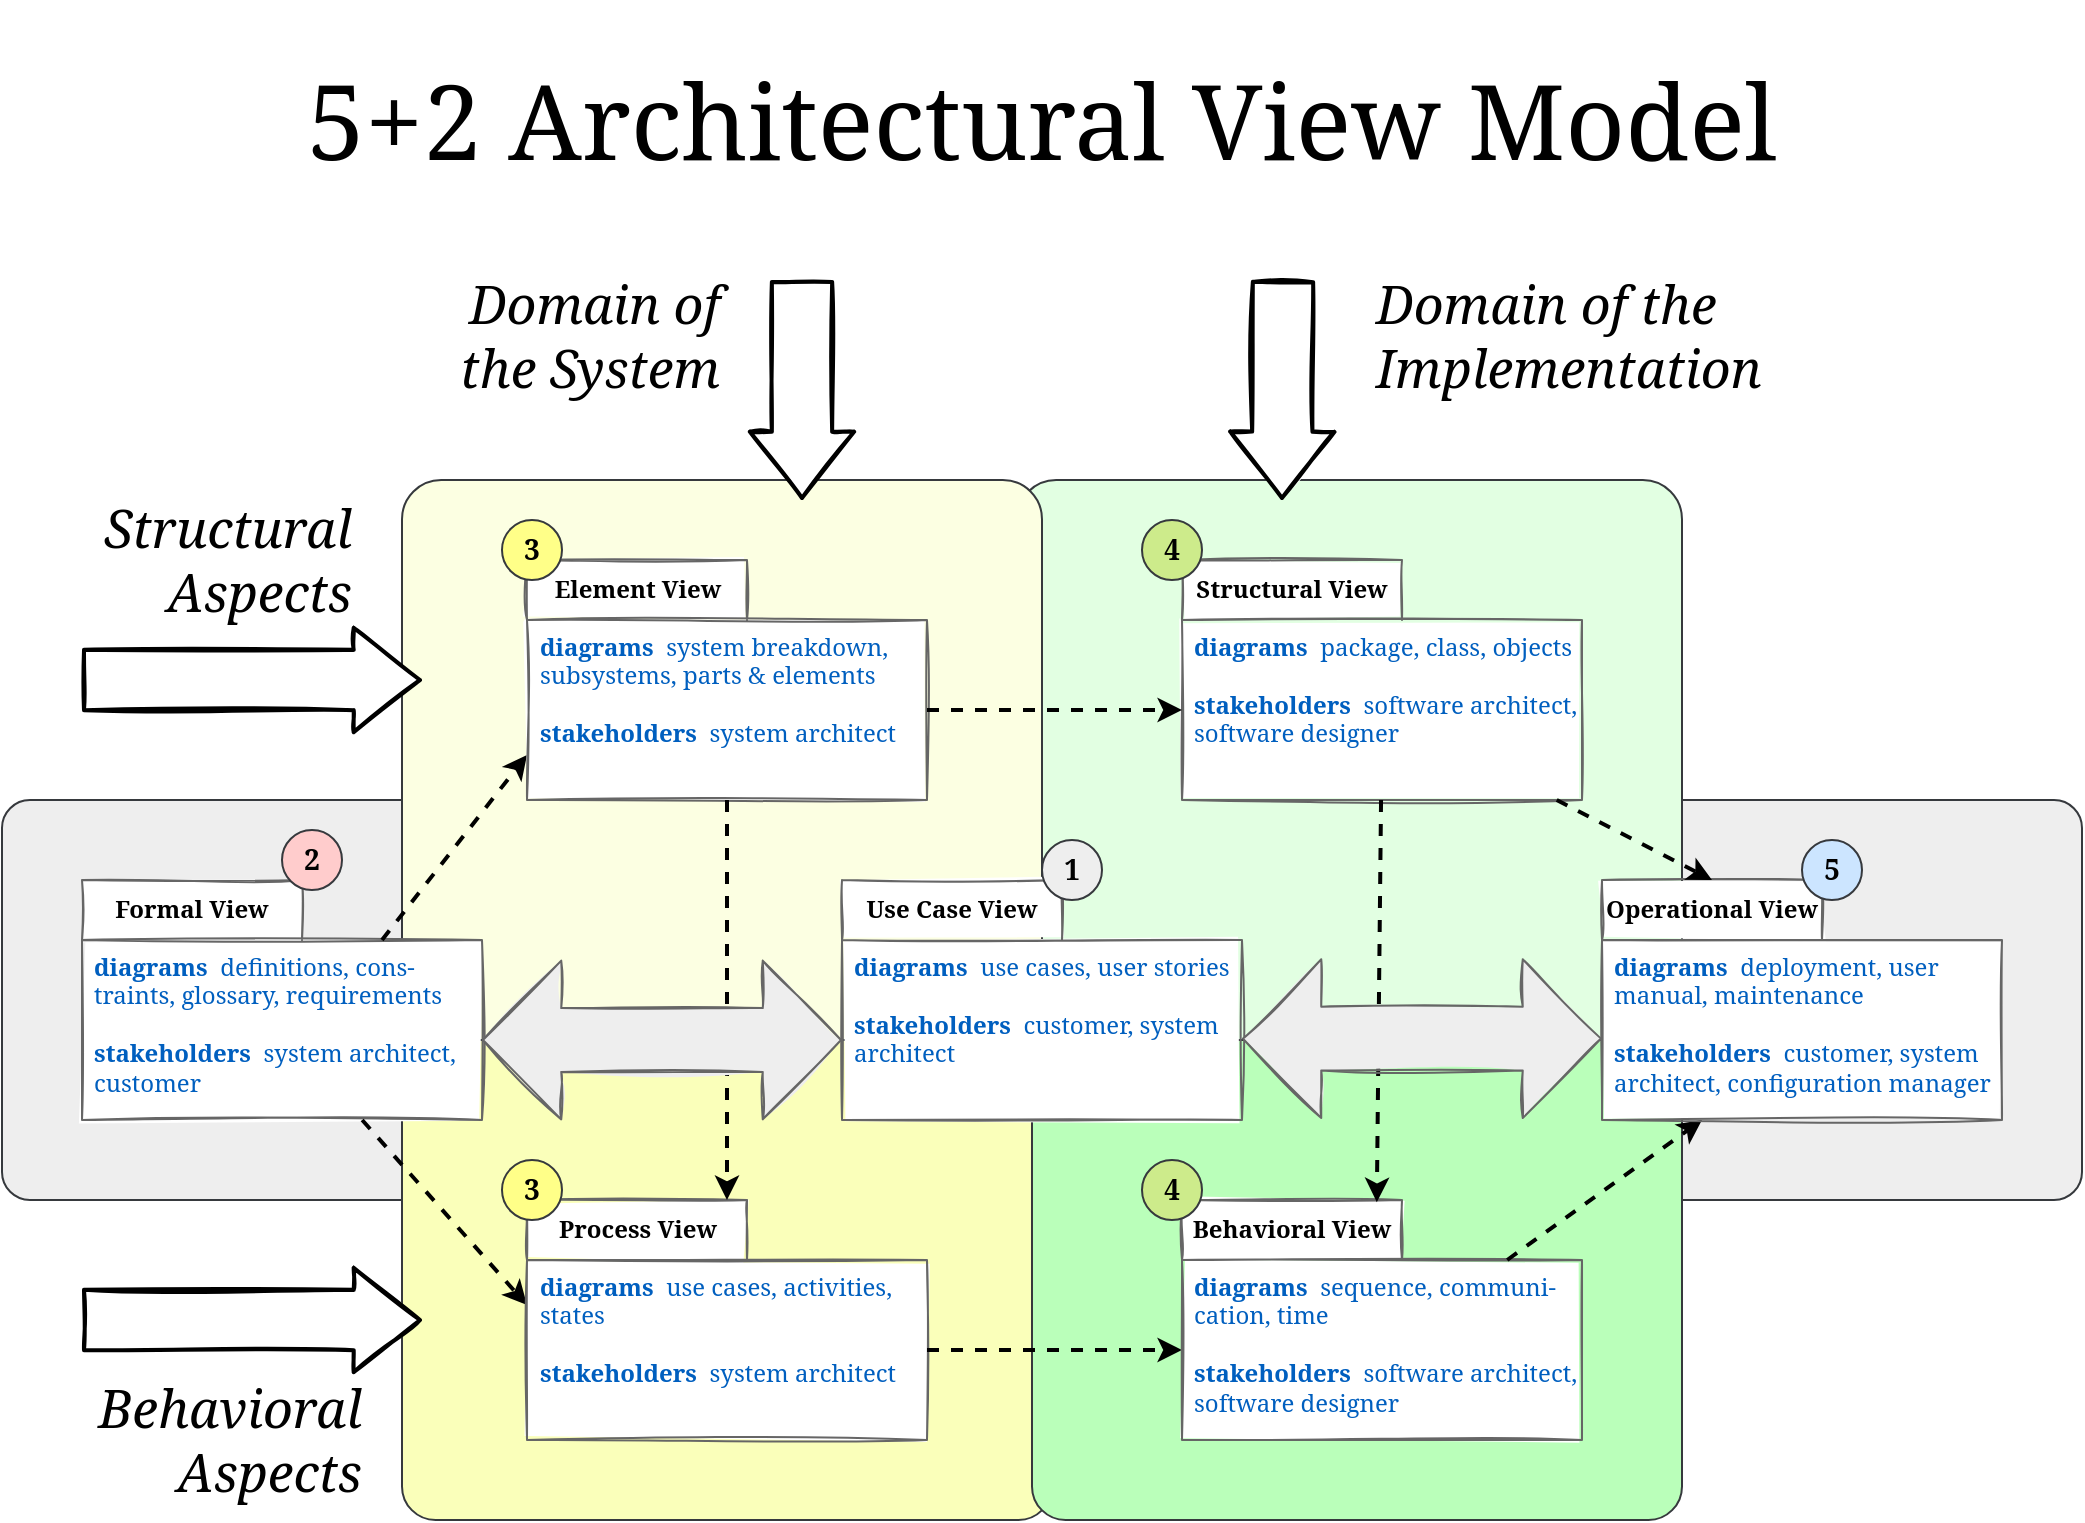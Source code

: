 <mxfile version="14.6.13" type="device"><diagram id="I2KV3CxAOEDYGFxSVdG2" name="Page-1"><mxGraphModel dx="1412" dy="820" grid="1" gridSize="10" guides="1" tooltips="1" connect="1" arrows="1" fold="1" page="1" pageScale="1" pageWidth="3300" pageHeight="2339" math="0" shadow="0"><root><mxCell id="0"/><mxCell id="1" parent="0"/><mxCell id="pJIDkHkBOlR62QHP-QNI-32" value="" style="rounded=1;whiteSpace=wrap;html=1;shadow=0;sketch=0;align=left;strokeColor=#36393d;glass=0;arcSize=7;fillColor=#eeeeee;fontFamily=Noto Serif;fontSource=https%3A%2F%2Ffonts.googleapis.com%2Fcss%3Ffamily%3DNoto%2BSerif;" parent="1" vertex="1"><mxGeometry x="160" y="880" width="1040" height="200" as="geometry"/></mxCell><mxCell id="pJIDkHkBOlR62QHP-QNI-30" value="" style="rounded=1;whiteSpace=wrap;html=1;shadow=0;sketch=0;align=left;strokeColor=#36393d;glass=0;arcSize=7;fillColor=#e2ffe2;fontFamily=Noto Serif;fontSource=https%3A%2F%2Ffonts.googleapis.com%2Fcss%3Ffamily%3DNoto%2BSerif;" parent="1" vertex="1"><mxGeometry x="667.5" y="720" width="332.5" height="280" as="geometry"/></mxCell><mxCell id="pJIDkHkBOlR62QHP-QNI-5" value="" style="rounded=1;whiteSpace=wrap;html=1;shadow=0;sketch=0;align=left;strokeColor=#36393d;glass=0;arcSize=7;fillColor=#fcffe2;fontFamily=Noto Serif;fontSource=https%3A%2F%2Ffonts.googleapis.com%2Fcss%3Ffamily%3DNoto%2BSerif;" parent="1" vertex="1"><mxGeometry x="360" y="720" width="320" height="280" as="geometry"/></mxCell><mxCell id="pJIDkHkBOlR62QHP-QNI-6" value="5+2 Architectural View Model" style="text;html=1;align=center;verticalAlign=middle;whiteSpace=wrap;rounded=0;shadow=0;sketch=1;fontSize=52;fontStyle=0;fontFamily=Noto Serif;fontSource=https%3A%2F%2Ffonts.googleapis.com%2Fcss%3Ffamily%3DNoto%2BSerif;" parent="1" vertex="1"><mxGeometry x="160" y="480" width="1040" height="120" as="geometry"/></mxCell><mxCell id="pJIDkHkBOlR62QHP-QNI-29" value="" style="rounded=1;whiteSpace=wrap;html=1;shadow=0;sketch=0;align=left;strokeColor=#36393d;glass=0;arcSize=7;fillColor=#faffba;fontFamily=Noto Serif;fontSource=https%3A%2F%2Ffonts.googleapis.com%2Fcss%3Ffamily%3DNoto%2BSerif;" parent="1" vertex="1"><mxGeometry x="360" y="1000" width="325" height="240" as="geometry"/></mxCell><mxCell id="pJIDkHkBOlR62QHP-QNI-31" value="" style="rounded=1;whiteSpace=wrap;html=1;shadow=0;sketch=0;align=left;strokeColor=#36393d;glass=0;arcSize=7;fillColor=#baffba;fontFamily=Noto Serif;fontSource=https%3A%2F%2Ffonts.googleapis.com%2Fcss%3Ffamily%3DNoto%2BSerif;" parent="1" vertex="1"><mxGeometry x="675" y="1000" width="325" height="240" as="geometry"/></mxCell><mxCell id="pJIDkHkBOlR62QHP-QNI-16" value="" style="shape=folder;fontStyle=1;spacingTop=30;tabWidth=110;tabHeight=30;tabPosition=left;html=1;align=left;verticalAlign=top;whiteSpace=wrap;spacingLeft=4;sketch=1;shadow=0;fontFamily=Noto Serif;fontSource=https%3A%2F%2Ffonts.googleapis.com%2Fcss%3Ffamily%3DNoto%2BSerif;strokeColor=#666666;" parent="1" vertex="1"><mxGeometry x="580" y="920" width="200" height="120" as="geometry"/></mxCell><mxCell id="pJIDkHkBOlR62QHP-QNI-17" value="Use Case View" style="text;html=1;strokeColor=none;fillColor=none;align=center;verticalAlign=middle;whiteSpace=wrap;rounded=0;spacingLeft=0;fontFamily=Noto Serif;fontSource=https%3A%2F%2Ffonts.googleapis.com%2Fcss%3Ffamily%3DNoto%2BSerif;fontStyle=1;" parent="1" vertex="1"><mxGeometry x="580" y="925" width="110" height="20" as="geometry"/></mxCell><mxCell id="pJIDkHkBOlR62QHP-QNI-18" value="&lt;b&gt;diagrams&lt;/b&gt;&amp;nbsp; use cases, user stories&lt;br&gt;&lt;br&gt;&lt;b&gt;stakeholders&lt;/b&gt;&amp;nbsp; customer, system architect" style="text;html=1;strokeColor=none;fillColor=none;align=left;verticalAlign=top;whiteSpace=wrap;rounded=0;spacingLeft=4;fontFamily=Noto Serif;fontSource=https%3A%2F%2Ffonts.googleapis.com%2Fcss%3Ffamily%3DNoto%2BSerif;fontColor=#005FBF;" parent="1" vertex="1"><mxGeometry x="580" y="950" width="200" height="90" as="geometry"/></mxCell><mxCell id="pJIDkHkBOlR62QHP-QNI-13" value="" style="shape=folder;fontStyle=1;spacingTop=30;tabWidth=110;tabHeight=30;tabPosition=left;html=1;align=left;verticalAlign=top;whiteSpace=wrap;spacingLeft=4;sketch=1;shadow=0;fontFamily=Noto Serif;fontSource=https%3A%2F%2Ffonts.googleapis.com%2Fcss%3Ffamily%3DNoto%2BSerif;strokeColor=#666666;" parent="1" vertex="1"><mxGeometry x="200" y="920" width="200" height="120" as="geometry"/></mxCell><mxCell id="pJIDkHkBOlR62QHP-QNI-38" style="rounded=1;sketch=0;orthogonalLoop=1;jettySize=auto;html=1;entryX=0;entryY=0.75;entryDx=0;entryDy=0;fontFamily=Noto Serif;fontSource=https%3A%2F%2Ffonts.googleapis.com%2Fcss%3Ffamily%3DNoto%2BSerif;fontSize=26;fontColor=#000000;strokeWidth=2;fillColor=#ffffff;align=left;dashed=1;exitX=0.75;exitY=0;exitDx=0;exitDy=0;shadow=0;" parent="1" source="pJIDkHkBOlR62QHP-QNI-15" target="pJIDkHkBOlR62QHP-QNI-3" edge="1"><mxGeometry relative="1" as="geometry"/></mxCell><mxCell id="pJIDkHkBOlR62QHP-QNI-14" value="Formal View" style="text;html=1;strokeColor=none;fillColor=none;align=center;verticalAlign=middle;whiteSpace=wrap;rounded=0;spacingLeft=0;fontFamily=Noto Serif;fontSource=https%3A%2F%2Ffonts.googleapis.com%2Fcss%3Ffamily%3DNoto%2BSerif;fontStyle=1;" parent="1" vertex="1"><mxGeometry x="200" y="925" width="110" height="20" as="geometry"/></mxCell><mxCell id="pJIDkHkBOlR62QHP-QNI-40" style="edgeStyle=none;rounded=1;sketch=0;orthogonalLoop=1;jettySize=auto;html=1;entryX=0;entryY=0.25;entryDx=0;entryDy=0;shadow=0;dashed=1;fontFamily=Noto Serif;fontSource=https%3A%2F%2Ffonts.googleapis.com%2Fcss%3Ffamily%3DNoto%2BSerif;fontSize=26;fontColor=#000000;strokeWidth=2;fillColor=#ffffff;align=left;" parent="1" source="pJIDkHkBOlR62QHP-QNI-15" target="pJIDkHkBOlR62QHP-QNI-24" edge="1"><mxGeometry relative="1" as="geometry"/></mxCell><mxCell id="pJIDkHkBOlR62QHP-QNI-15" value="&lt;b&gt;diagrams&lt;/b&gt;&amp;nbsp; definitions, cons-traints, glossary, requirements&lt;br&gt;&lt;br&gt;&lt;b&gt;stakeholders&lt;/b&gt;&amp;nbsp; system architect, customer" style="text;html=1;strokeColor=none;fillColor=none;align=left;verticalAlign=top;whiteSpace=wrap;rounded=0;spacingLeft=4;fontFamily=Noto Serif;fontSource=https%3A%2F%2Ffonts.googleapis.com%2Fcss%3Ffamily%3DNoto%2BSerif;fontColor=#005FBF;" parent="1" vertex="1"><mxGeometry x="200" y="950" width="200" height="90" as="geometry"/></mxCell><mxCell id="pJIDkHkBOlR62QHP-QNI-22" value="" style="shape=folder;fontStyle=1;spacingTop=30;tabWidth=110;tabHeight=30;tabPosition=left;html=1;align=left;verticalAlign=top;whiteSpace=wrap;spacingLeft=4;sketch=1;shadow=0;fontFamily=Noto Serif;fontSource=https%3A%2F%2Ffonts.googleapis.com%2Fcss%3Ffamily%3DNoto%2BSerif;strokeColor=#666666;" parent="1" vertex="1"><mxGeometry x="422.5" y="1080" width="200" height="120" as="geometry"/></mxCell><mxCell id="pJIDkHkBOlR62QHP-QNI-23" value="Process View" style="text;html=1;strokeColor=none;fillColor=none;align=center;verticalAlign=middle;whiteSpace=wrap;rounded=0;spacingLeft=0;fontFamily=Noto Serif;fontSource=https%3A%2F%2Ffonts.googleapis.com%2Fcss%3Ffamily%3DNoto%2BSerif;fontStyle=1;" parent="1" vertex="1"><mxGeometry x="422.5" y="1085" width="110" height="20" as="geometry"/></mxCell><mxCell id="pJIDkHkBOlR62QHP-QNI-41" style="edgeStyle=none;rounded=1;sketch=0;orthogonalLoop=1;jettySize=auto;html=1;entryX=0;entryY=0.5;entryDx=0;entryDy=0;shadow=0;dashed=1;fontFamily=Noto Serif;fontSource=https%3A%2F%2Ffonts.googleapis.com%2Fcss%3Ffamily%3DNoto%2BSerif;fontSize=26;fontColor=#000000;strokeWidth=2;fillColor=#ffffff;align=left;" parent="1" source="pJIDkHkBOlR62QHP-QNI-24" target="pJIDkHkBOlR62QHP-QNI-28" edge="1"><mxGeometry relative="1" as="geometry"/></mxCell><mxCell id="pJIDkHkBOlR62QHP-QNI-24" value="&lt;b&gt;diagrams&lt;/b&gt;&amp;nbsp; use cases, activities, states&lt;br&gt;&lt;br&gt;&lt;b&gt;stakeholders&lt;/b&gt;&amp;nbsp; system architect" style="text;html=1;strokeColor=none;fillColor=none;align=left;verticalAlign=top;whiteSpace=wrap;rounded=0;spacingLeft=4;fontFamily=Noto Serif;fontSource=https%3A%2F%2Ffonts.googleapis.com%2Fcss%3Ffamily%3DNoto%2BSerif;fontColor=#005FBF;" parent="1" vertex="1"><mxGeometry x="422.5" y="1110" width="200" height="90" as="geometry"/></mxCell><mxCell id="pJIDkHkBOlR62QHP-QNI-26" value="" style="shape=folder;fontStyle=1;spacingTop=30;tabWidth=110;tabHeight=30;tabPosition=left;html=1;align=left;verticalAlign=top;whiteSpace=wrap;spacingLeft=4;sketch=1;shadow=0;fontFamily=Noto Serif;fontSource=https%3A%2F%2Ffonts.googleapis.com%2Fcss%3Ffamily%3DNoto%2BSerif;strokeColor=#666666;" parent="1" vertex="1"><mxGeometry x="750" y="1080" width="200" height="120" as="geometry"/></mxCell><mxCell id="pJIDkHkBOlR62QHP-QNI-27" value="Behavioral View" style="text;html=1;strokeColor=none;fillColor=none;align=center;verticalAlign=middle;whiteSpace=wrap;rounded=0;spacingLeft=0;fontFamily=Noto Serif;fontSource=https%3A%2F%2Ffonts.googleapis.com%2Fcss%3Ffamily%3DNoto%2BSerif;fontStyle=1;" parent="1" vertex="1"><mxGeometry x="750" y="1085" width="110" height="20" as="geometry"/></mxCell><mxCell id="pJIDkHkBOlR62QHP-QNI-45" style="edgeStyle=none;rounded=1;sketch=0;orthogonalLoop=1;jettySize=auto;html=1;entryX=0.25;entryY=1;entryDx=0;entryDy=0;shadow=0;dashed=1;fontFamily=Noto Serif;fontSource=https%3A%2F%2Ffonts.googleapis.com%2Fcss%3Ffamily%3DNoto%2BSerif;fontSize=26;fontColor=#000000;strokeWidth=2;fillColor=#ffffff;align=left;" parent="1" source="pJIDkHkBOlR62QHP-QNI-28" target="pJIDkHkBOlR62QHP-QNI-21" edge="1"><mxGeometry relative="1" as="geometry"/></mxCell><mxCell id="pJIDkHkBOlR62QHP-QNI-28" value="&lt;b&gt;diagrams&lt;/b&gt;&amp;nbsp; sequence, communi-cation, time&lt;br&gt;&lt;br&gt;&lt;b&gt;stakeholders&lt;/b&gt;&amp;nbsp; software architect, software designer" style="text;html=1;strokeColor=none;fillColor=none;align=left;verticalAlign=top;rounded=0;spacingLeft=4;fontFamily=Noto Serif;fontSource=https%3A%2F%2Ffonts.googleapis.com%2Fcss%3Ffamily%3DNoto%2BSerif;fontColor=#005FBF;whiteSpace=wrap;" parent="1" vertex="1"><mxGeometry x="750" y="1110" width="200" height="90" as="geometry"/></mxCell><mxCell id="pJIDkHkBOlR62QHP-QNI-19" value="" style="shape=folder;fontStyle=1;spacingTop=30;tabWidth=110;tabHeight=30;tabPosition=left;html=1;align=left;verticalAlign=top;whiteSpace=wrap;spacingLeft=4;sketch=1;shadow=0;fontFamily=Noto Serif;fontSource=https%3A%2F%2Ffonts.googleapis.com%2Fcss%3Ffamily%3DNoto%2BSerif;strokeColor=#666666;" parent="1" vertex="1"><mxGeometry x="960" y="920" width="200" height="120" as="geometry"/></mxCell><mxCell id="pJIDkHkBOlR62QHP-QNI-20" value="Operational View" style="text;html=1;strokeColor=none;fillColor=none;align=center;verticalAlign=middle;whiteSpace=wrap;rounded=0;spacingLeft=0;fontFamily=Noto Serif;fontSource=https%3A%2F%2Ffonts.googleapis.com%2Fcss%3Ffamily%3DNoto%2BSerif;fontStyle=1;" parent="1" vertex="1"><mxGeometry x="960" y="925" width="110" height="20" as="geometry"/></mxCell><mxCell id="pJIDkHkBOlR62QHP-QNI-21" value="&lt;b&gt;diagrams&lt;/b&gt;&amp;nbsp; deployment, user manual, maintenance&lt;br&gt;&lt;br&gt;&lt;b&gt;stakeholders&lt;/b&gt;&amp;nbsp; customer, system architect, configuration manager" style="text;html=1;strokeColor=none;fillColor=none;align=left;verticalAlign=top;whiteSpace=wrap;rounded=0;spacingLeft=4;fontFamily=Noto Serif;fontSource=https%3A%2F%2Ffonts.googleapis.com%2Fcss%3Ffamily%3DNoto%2BSerif;fontColor=#005FBF;" parent="1" vertex="1"><mxGeometry x="960" y="950" width="200" height="90" as="geometry"/></mxCell><mxCell id="pJIDkHkBOlR62QHP-QNI-10" value="" style="shape=folder;fontStyle=1;spacingTop=30;tabWidth=110;tabHeight=30;tabPosition=left;html=1;align=left;verticalAlign=top;whiteSpace=wrap;spacingLeft=4;sketch=1;shadow=0;fontFamily=Noto Serif;fontSource=https%3A%2F%2Ffonts.googleapis.com%2Fcss%3Ffamily%3DNoto%2BSerif;strokeColor=#666666;" parent="1" vertex="1"><mxGeometry x="750" y="760" width="200" height="120" as="geometry"/></mxCell><mxCell id="pJIDkHkBOlR62QHP-QNI-11" value="Structural View" style="text;html=1;strokeColor=none;fillColor=none;align=center;verticalAlign=middle;whiteSpace=wrap;rounded=0;spacingLeft=0;fontFamily=Noto Serif;fontSource=https%3A%2F%2Ffonts.googleapis.com%2Fcss%3Ffamily%3DNoto%2BSerif;fontStyle=1;" parent="1" vertex="1"><mxGeometry x="750" y="765" width="110" height="20" as="geometry"/></mxCell><mxCell id="pJIDkHkBOlR62QHP-QNI-43" style="edgeStyle=none;rounded=1;sketch=0;orthogonalLoop=1;jettySize=auto;html=1;entryX=0.487;entryY=0.009;entryDx=0;entryDy=0;entryPerimeter=0;shadow=0;dashed=1;fontFamily=Noto Serif;fontSource=https%3A%2F%2Ffonts.googleapis.com%2Fcss%3Ffamily%3DNoto%2BSerif;fontSize=26;fontColor=#000000;strokeWidth=2;fillColor=#ffffff;align=left;" parent="1" source="pJIDkHkBOlR62QHP-QNI-12" target="pJIDkHkBOlR62QHP-QNI-26" edge="1"><mxGeometry relative="1" as="geometry"/></mxCell><mxCell id="pJIDkHkBOlR62QHP-QNI-44" style="edgeStyle=none;rounded=1;sketch=0;orthogonalLoop=1;jettySize=auto;html=1;entryX=0;entryY=0;entryDx=55;entryDy=0;entryPerimeter=0;shadow=0;dashed=1;fontFamily=Noto Serif;fontSource=https%3A%2F%2Ffonts.googleapis.com%2Fcss%3Ffamily%3DNoto%2BSerif;fontSize=26;fontColor=#000000;strokeWidth=2;fillColor=#ffffff;align=left;" parent="1" source="pJIDkHkBOlR62QHP-QNI-12" target="pJIDkHkBOlR62QHP-QNI-19" edge="1"><mxGeometry relative="1" as="geometry"/></mxCell><mxCell id="pJIDkHkBOlR62QHP-QNI-12" value="&lt;b&gt;diagrams&lt;/b&gt;&amp;nbsp; package, class, objects&lt;br&gt;&lt;br&gt;&lt;b&gt;stakeholders&lt;/b&gt;&amp;nbsp; software architect, software designer" style="text;html=1;strokeColor=none;fillColor=none;align=left;verticalAlign=top;whiteSpace=wrap;rounded=0;spacingLeft=4;fontFamily=Noto Serif;fontSource=https%3A%2F%2Ffonts.googleapis.com%2Fcss%3Ffamily%3DNoto%2BSerif;fontColor=#005FBF;" parent="1" vertex="1"><mxGeometry x="750" y="790" width="200" height="90" as="geometry"/></mxCell><mxCell id="pJIDkHkBOlR62QHP-QNI-1" value="" style="shape=folder;fontStyle=1;spacingTop=30;tabWidth=110;tabHeight=30;tabPosition=left;html=1;align=left;verticalAlign=top;whiteSpace=wrap;spacingLeft=4;sketch=1;shadow=0;fontFamily=Noto Serif;fontSource=https%3A%2F%2Ffonts.googleapis.com%2Fcss%3Ffamily%3DNoto%2BSerif;strokeColor=#666666;" parent="1" vertex="1"><mxGeometry x="422.5" y="760" width="200" height="120" as="geometry"/></mxCell><mxCell id="pJIDkHkBOlR62QHP-QNI-2" value="Element View" style="text;html=1;strokeColor=none;fillColor=none;align=center;verticalAlign=middle;whiteSpace=wrap;rounded=0;spacingLeft=0;fontFamily=Noto Serif;fontSource=https%3A%2F%2Ffonts.googleapis.com%2Fcss%3Ffamily%3DNoto%2BSerif;fontStyle=1;" parent="1" vertex="1"><mxGeometry x="422.5" y="765" width="110" height="20" as="geometry"/></mxCell><mxCell id="pJIDkHkBOlR62QHP-QNI-39" style="edgeStyle=none;rounded=1;sketch=0;orthogonalLoop=1;jettySize=auto;html=1;entryX=0.5;entryY=0;entryDx=0;entryDy=0;entryPerimeter=0;shadow=0;dashed=1;fontFamily=Noto Serif;fontSource=https%3A%2F%2Ffonts.googleapis.com%2Fcss%3Ffamily%3DNoto%2BSerif;fontSize=26;fontColor=#000000;strokeWidth=2;fillColor=#ffffff;align=left;" parent="1" source="pJIDkHkBOlR62QHP-QNI-3" target="pJIDkHkBOlR62QHP-QNI-22" edge="1"><mxGeometry relative="1" as="geometry"/></mxCell><mxCell id="pJIDkHkBOlR62QHP-QNI-42" style="edgeStyle=none;rounded=1;sketch=0;orthogonalLoop=1;jettySize=auto;html=1;entryX=0;entryY=0.5;entryDx=0;entryDy=0;shadow=0;dashed=1;fontFamily=Noto Serif;fontSource=https%3A%2F%2Ffonts.googleapis.com%2Fcss%3Ffamily%3DNoto%2BSerif;fontSize=26;fontColor=#000000;strokeWidth=2;fillColor=#ffffff;align=left;" parent="1" source="pJIDkHkBOlR62QHP-QNI-3" target="pJIDkHkBOlR62QHP-QNI-12" edge="1"><mxGeometry relative="1" as="geometry"/></mxCell><mxCell id="pJIDkHkBOlR62QHP-QNI-3" value="&lt;b&gt;diagrams&lt;/b&gt;&amp;nbsp; system breakdown, subsystems, parts &amp;amp; elements&lt;br&gt;&lt;br&gt;&lt;b&gt;stakeholders&lt;/b&gt;&amp;nbsp; system architect" style="text;html=1;strokeColor=none;fillColor=none;align=left;verticalAlign=top;whiteSpace=wrap;rounded=0;spacingLeft=4;fontFamily=Noto Serif;fontSource=https%3A%2F%2Ffonts.googleapis.com%2Fcss%3Ffamily%3DNoto%2BSerif;fontColor=#005FBF;" parent="1" vertex="1"><mxGeometry x="422.5" y="790" width="200" height="90" as="geometry"/></mxCell><mxCell id="pJIDkHkBOlR62QHP-QNI-33" value="" style="shape=flexArrow;endArrow=classic;startArrow=classic;html=1;fontFamily=Noto Serif;fontSource=https%3A%2F%2Ffonts.googleapis.com%2Fcss%3Ffamily%3DNoto%2BSerif;fontSize=36;fontColor=#005FBF;startWidth=46.42;startSize=12.705;width=31.935;endSize=12.705;endWidth=46.42;sketch=1;gradientDirection=north;fillColor=#EEEEEE;gradientColor=#EEEEEE;strokeColor=#666666;" parent="1" edge="1"><mxGeometry width="100" height="100" relative="1" as="geometry"><mxPoint x="400" y="1000" as="sourcePoint"/><mxPoint x="580" y="1000" as="targetPoint"/></mxGeometry></mxCell><mxCell id="pJIDkHkBOlR62QHP-QNI-34" value="Structural&lt;br&gt;Aspects" style="shape=flexArrow;endArrow=classic;html=1;fontFamily=Noto Serif;fontSource=https%3A%2F%2Ffonts.googleapis.com%2Fcss%3Ffamily%3DNoto%2BSerif;fontSize=26;width=29.143;endSize=10.383;strokeWidth=2;sketch=1;rounded=1;align=right;gradientDirection=north;fillColor=#ffffff;fontStyle=2" parent="1" edge="1"><mxGeometry x="0.6" y="60" width="50" height="50" relative="1" as="geometry"><mxPoint x="200" y="820" as="sourcePoint"/><mxPoint x="370" y="820" as="targetPoint"/><mxPoint as="offset"/></mxGeometry></mxCell><mxCell id="pJIDkHkBOlR62QHP-QNI-35" value="Behavioral&lt;br&gt;Aspects" style="shape=flexArrow;endArrow=classic;html=1;fontFamily=Noto Serif;fontSource=https%3A%2F%2Ffonts.googleapis.com%2Fcss%3Ffamily%3DNoto%2BSerif;fontSize=26;width=29.143;endSize=10.383;strokeWidth=2;sketch=1;rounded=1;align=right;fillColor=#ffffff;fontStyle=2" parent="1" edge="1"><mxGeometry x="0.65" y="-60" width="50" height="50" relative="1" as="geometry"><mxPoint x="200" y="1140" as="sourcePoint"/><mxPoint x="370" y="1140" as="targetPoint"/><mxPoint as="offset"/></mxGeometry></mxCell><mxCell id="pJIDkHkBOlR62QHP-QNI-36" value="Domain of&lt;br&gt;the System" style="shape=flexArrow;endArrow=classic;html=1;fontFamily=Noto Serif;fontSource=https%3A%2F%2Ffonts.googleapis.com%2Fcss%3Ffamily%3DNoto%2BSerif;fontSize=26;width=29.143;endSize=10.383;strokeWidth=2;sketch=1;rounded=1;align=right;fillColor=#ffffff;fontStyle=2" parent="1" edge="1"><mxGeometry x="-0.5" y="-40" width="50" height="50" relative="1" as="geometry"><mxPoint x="560" y="620" as="sourcePoint"/><mxPoint x="560" y="730" as="targetPoint"/><mxPoint as="offset"/></mxGeometry></mxCell><mxCell id="pJIDkHkBOlR62QHP-QNI-37" value="Domain of the&lt;br&gt;Implementation" style="shape=flexArrow;endArrow=classic;html=1;fontFamily=Noto Serif;fontSource=https%3A%2F%2Ffonts.googleapis.com%2Fcss%3Ffamily%3DNoto%2BSerif;fontSize=26;width=29.143;endSize=10.383;strokeWidth=2;sketch=1;rounded=1;align=left;fillColor=#ffffff;fontStyle=2" parent="1" edge="1"><mxGeometry x="-0.5" y="45" width="50" height="50" relative="1" as="geometry"><mxPoint x="800.5" y="620" as="sourcePoint"/><mxPoint x="800" y="730" as="targetPoint"/><mxPoint as="offset"/></mxGeometry></mxCell><mxCell id="7p3rDPJ67r9NWUFw8nji-2" value="2" style="ellipse;whiteSpace=wrap;html=1;aspect=fixed;fillColor=#ffcccc;fontStyle=1;fontFamily=Noto Serif;fontSource=https%3A%2F%2Ffonts.googleapis.com%2Fcss%3Ffamily%3DNoto%2BSerif;fontSize=14;strokeColor=#36393d;" vertex="1" parent="1"><mxGeometry x="300" y="895" width="30" height="30" as="geometry"/></mxCell><mxCell id="7p3rDPJ67r9NWUFw8nji-4" value="5" style="ellipse;whiteSpace=wrap;html=1;aspect=fixed;strokeColor=#36393d;fillColor=#cce5ff;fontStyle=1;fontFamily=Noto Serif;fontSource=https%3A%2F%2Ffonts.googleapis.com%2Fcss%3Ffamily%3DNoto%2BSerif;fontSize=14;" vertex="1" parent="1"><mxGeometry x="1060" y="900" width="30" height="30" as="geometry"/></mxCell><mxCell id="7p3rDPJ67r9NWUFw8nji-5" value="4" style="ellipse;whiteSpace=wrap;html=1;aspect=fixed;strokeColor=#36393d;fillColor=#cdeb8b;fontStyle=1;fontFamily=Noto Serif;fontSource=https%3A%2F%2Ffonts.googleapis.com%2Fcss%3Ffamily%3DNoto%2BSerif;fontSize=14;" vertex="1" parent="1"><mxGeometry x="730" y="1060" width="30" height="30" as="geometry"/></mxCell><mxCell id="7p3rDPJ67r9NWUFw8nji-6" value="4" style="ellipse;whiteSpace=wrap;html=1;aspect=fixed;strokeColor=#36393d;fillColor=#cdeb8b;fontStyle=1;fontFamily=Noto Serif;fontSource=https%3A%2F%2Ffonts.googleapis.com%2Fcss%3Ffamily%3DNoto%2BSerif;fontSize=14;" vertex="1" parent="1"><mxGeometry x="730" y="740" width="30" height="30" as="geometry"/></mxCell><mxCell id="7p3rDPJ67r9NWUFw8nji-7" value="3" style="ellipse;whiteSpace=wrap;html=1;aspect=fixed;strokeColor=#36393d;fontStyle=1;fontFamily=Noto Serif;fontSource=https%3A%2F%2Ffonts.googleapis.com%2Fcss%3Ffamily%3DNoto%2BSerif;fontSize=14;fillColor=#ffff88;" vertex="1" parent="1"><mxGeometry x="410" y="1060" width="30" height="30" as="geometry"/></mxCell><mxCell id="7p3rDPJ67r9NWUFw8nji-8" value="1" style="ellipse;whiteSpace=wrap;html=1;aspect=fixed;fontStyle=1;fontFamily=Noto Serif;fontSource=https%3A%2F%2Ffonts.googleapis.com%2Fcss%3Ffamily%3DNoto%2BSerif;fontSize=14;fillColor=#eeeeee;strokeColor=#36393d;" vertex="1" parent="1"><mxGeometry x="680" y="900" width="30" height="30" as="geometry"/></mxCell><mxCell id="7p3rDPJ67r9NWUFw8nji-9" value="3" style="ellipse;whiteSpace=wrap;html=1;aspect=fixed;strokeColor=#36393d;fontStyle=1;fontFamily=Noto Serif;fontSource=https%3A%2F%2Ffonts.googleapis.com%2Fcss%3Ffamily%3DNoto%2BSerif;fontSize=14;fillColor=#ffff88;" vertex="1" parent="1"><mxGeometry x="410" y="740" width="30" height="30" as="geometry"/></mxCell><mxCell id="7p3rDPJ67r9NWUFw8nji-11" value="" style="shape=flexArrow;endArrow=classic;startArrow=classic;html=1;fontFamily=Noto Serif;fontSource=https%3A%2F%2Ffonts.googleapis.com%2Fcss%3Ffamily%3DNoto%2BSerif;fontSize=36;fontColor=#005FBF;startWidth=46.42;startSize=12.705;width=31.935;endSize=12.705;endWidth=46.42;sketch=1;gradientDirection=north;fillColor=#EEEEEE;gradientColor=#EEEEEE;strokeColor=#666666;" edge="1" parent="1"><mxGeometry width="100" height="100" relative="1" as="geometry"><mxPoint x="780.0" y="999.31" as="sourcePoint"/><mxPoint x="960.0" y="999.31" as="targetPoint"/></mxGeometry></mxCell></root></mxGraphModel></diagram></mxfile>